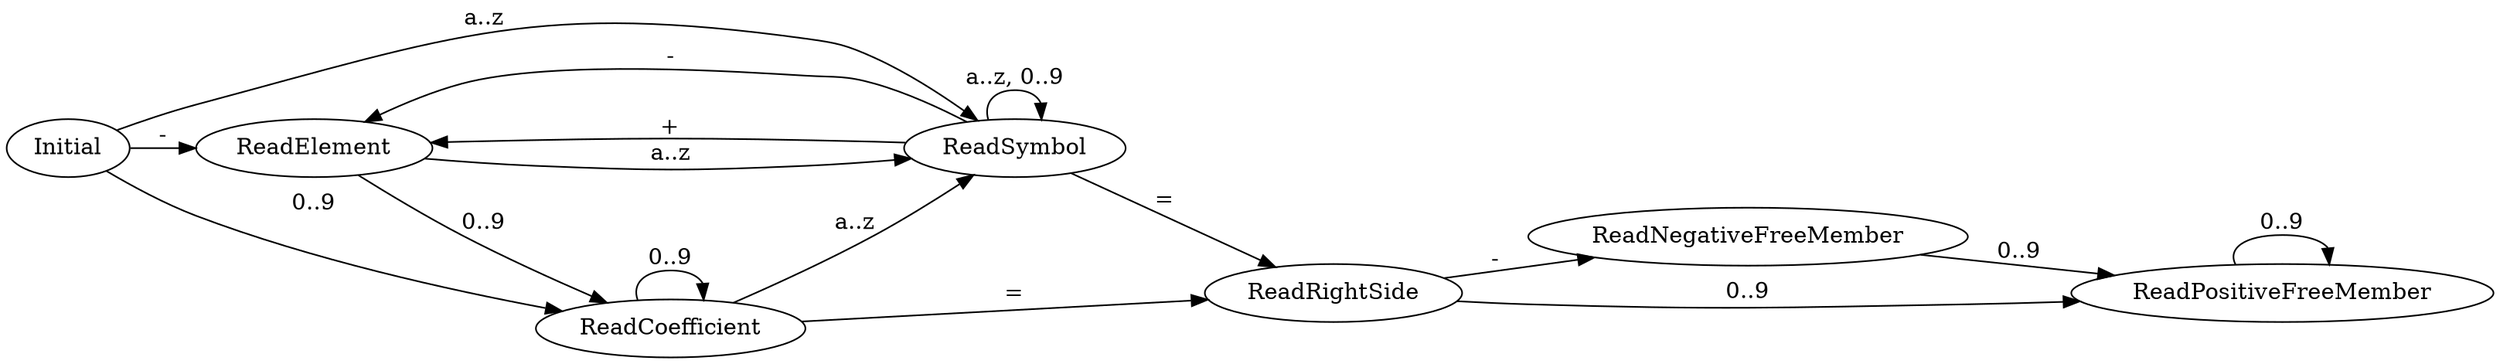 digraph {
  rankdir = "LR";

  Initial -> ReadElement [label = "-"];
  Initial -> ReadCoefficient [label = "0..9"];
  Initial -> ReadSymbol [label = "a..z"];
  ReadElement -> ReadCoefficient [label = "0..9"];
  ReadElement -> ReadSymbol [label = "a..z"];
  ReadCoefficient -> ReadCoefficient [label = "0..9"];
  ReadCoefficient -> ReadSymbol [label = "a..z"];
  ReadCoefficient -> ReadRightSide [label = "="];
  ReadSymbol -> ReadElement [label = "-"];
  ReadSymbol -> ReadElement [label = "+"];
  ReadSymbol -> ReadSymbol [label = "a..z, 0..9"];
  ReadSymbol -> ReadRightSide [label = "="];
  ReadRightSide -> ReadNegativeFreeMember [label = "-"];
  ReadRightSide -> ReadPositiveFreeMember [label = "0..9"];
  ReadNegativeFreeMember -> ReadPositiveFreeMember [label = "0..9"];
  ReadPositiveFreeMember -> ReadPositiveFreeMember [label = "0..9"];
}
